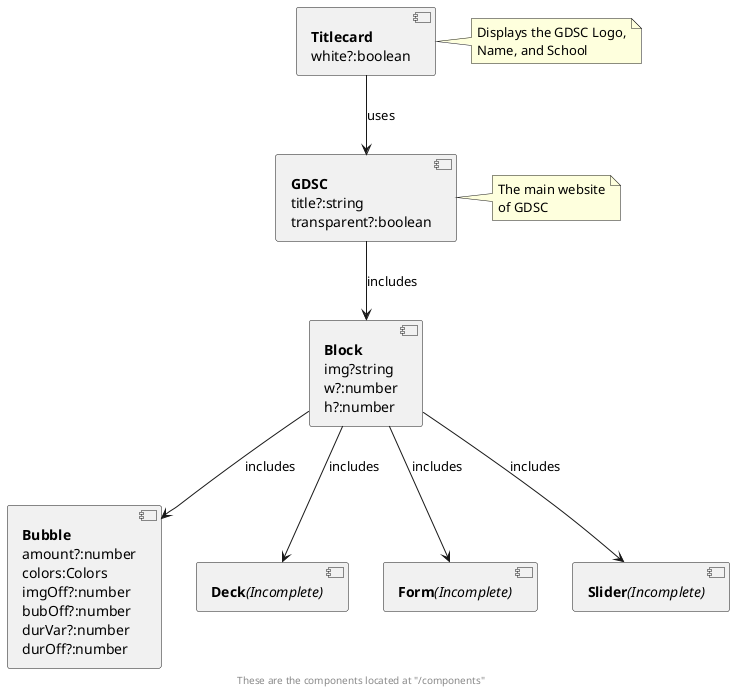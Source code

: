 @startuml
[<b>Titlecard</b>\nwhite?:boolean] as Titlecard
[<b>GDSC</b>\ntitle?:string\ntransparent?:boolean] as GDSC
[<b>Block</b>\nimg?string\nw?:number\nh?:number] as Block
[<b>Bubble</b>\namount?:number\ncolors:Colors\nimgOff?:number\nbubOff?:number\ndurVar?:number\ndurOff?:number] as Bubble
[<b>Deck</b><i>(Incomplete)</i>] as Deck
[<b>Form</b><i>(Incomplete)</i>] as Form
[<b>Slider</b><i>(Incomplete)</i>] as Slider

Titlecard --> GDSC : uses
GDSC --> Block : includes
Block --> Bubble : includes
Block --> Deck : includes
Block --> Form : includes
Block --> Slider : includes

note right of Titlecard
  Displays the GDSC Logo,
  Name, and School
end note

note right of GDSC
  The main website
  of GDSC
end note

footer These are the components located at "/components"
@enduml